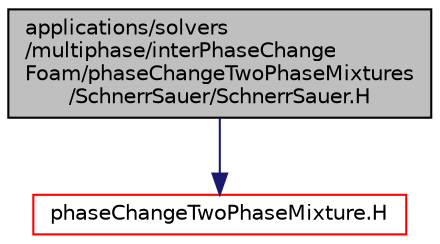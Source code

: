 digraph "applications/solvers/multiphase/interPhaseChangeFoam/phaseChangeTwoPhaseMixtures/SchnerrSauer/SchnerrSauer.H"
{
  bgcolor="transparent";
  edge [fontname="Helvetica",fontsize="10",labelfontname="Helvetica",labelfontsize="10"];
  node [fontname="Helvetica",fontsize="10",shape=record];
  Node1 [label="applications/solvers\l/multiphase/interPhaseChange\lFoam/phaseChangeTwoPhaseMixtures\l/SchnerrSauer/SchnerrSauer.H",height=0.2,width=0.4,color="black", fillcolor="grey75", style="filled", fontcolor="black"];
  Node1 -> Node2 [color="midnightblue",fontsize="10",style="solid",fontname="Helvetica"];
  Node2 [label="phaseChangeTwoPhaseMixture.H",height=0.2,width=0.4,color="red",URL="$a03425.html"];
}
